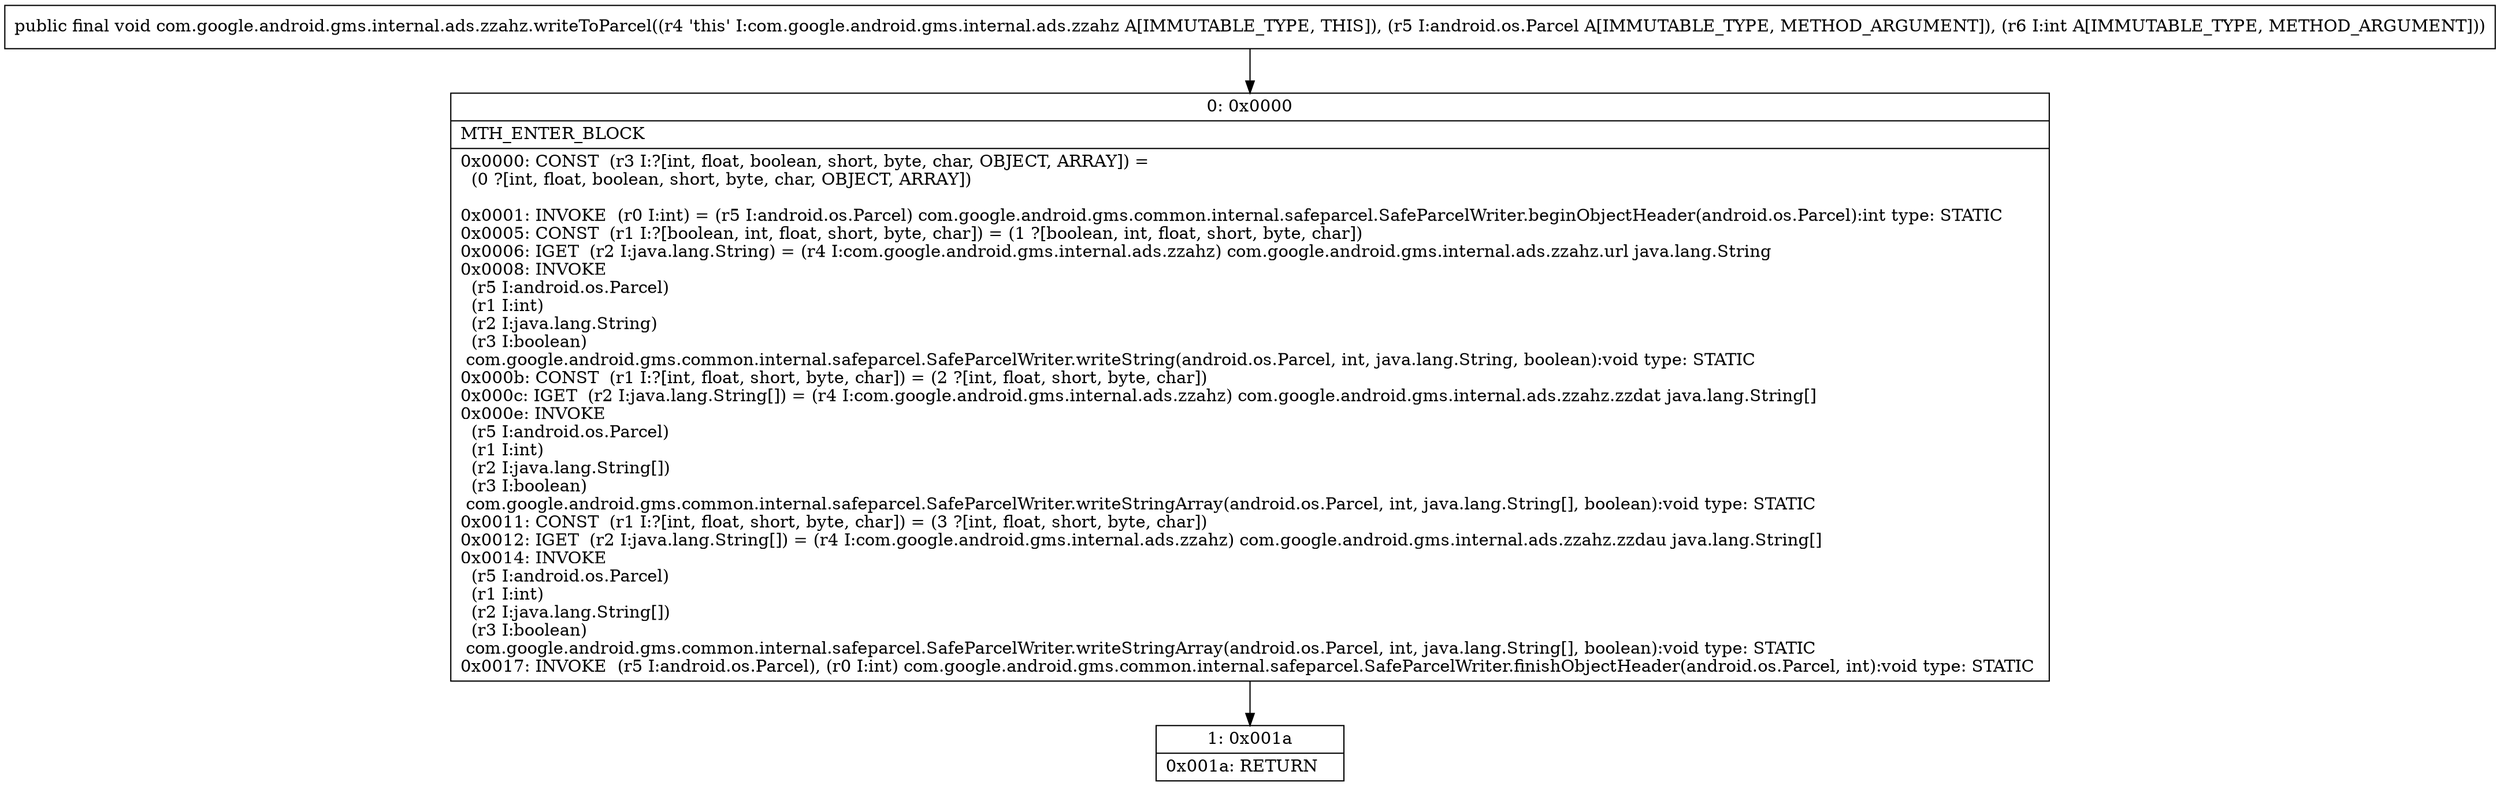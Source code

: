 digraph "CFG forcom.google.android.gms.internal.ads.zzahz.writeToParcel(Landroid\/os\/Parcel;I)V" {
Node_0 [shape=record,label="{0\:\ 0x0000|MTH_ENTER_BLOCK\l|0x0000: CONST  (r3 I:?[int, float, boolean, short, byte, char, OBJECT, ARRAY]) = \l  (0 ?[int, float, boolean, short, byte, char, OBJECT, ARRAY])\l \l0x0001: INVOKE  (r0 I:int) = (r5 I:android.os.Parcel) com.google.android.gms.common.internal.safeparcel.SafeParcelWriter.beginObjectHeader(android.os.Parcel):int type: STATIC \l0x0005: CONST  (r1 I:?[boolean, int, float, short, byte, char]) = (1 ?[boolean, int, float, short, byte, char]) \l0x0006: IGET  (r2 I:java.lang.String) = (r4 I:com.google.android.gms.internal.ads.zzahz) com.google.android.gms.internal.ads.zzahz.url java.lang.String \l0x0008: INVOKE  \l  (r5 I:android.os.Parcel)\l  (r1 I:int)\l  (r2 I:java.lang.String)\l  (r3 I:boolean)\l com.google.android.gms.common.internal.safeparcel.SafeParcelWriter.writeString(android.os.Parcel, int, java.lang.String, boolean):void type: STATIC \l0x000b: CONST  (r1 I:?[int, float, short, byte, char]) = (2 ?[int, float, short, byte, char]) \l0x000c: IGET  (r2 I:java.lang.String[]) = (r4 I:com.google.android.gms.internal.ads.zzahz) com.google.android.gms.internal.ads.zzahz.zzdat java.lang.String[] \l0x000e: INVOKE  \l  (r5 I:android.os.Parcel)\l  (r1 I:int)\l  (r2 I:java.lang.String[])\l  (r3 I:boolean)\l com.google.android.gms.common.internal.safeparcel.SafeParcelWriter.writeStringArray(android.os.Parcel, int, java.lang.String[], boolean):void type: STATIC \l0x0011: CONST  (r1 I:?[int, float, short, byte, char]) = (3 ?[int, float, short, byte, char]) \l0x0012: IGET  (r2 I:java.lang.String[]) = (r4 I:com.google.android.gms.internal.ads.zzahz) com.google.android.gms.internal.ads.zzahz.zzdau java.lang.String[] \l0x0014: INVOKE  \l  (r5 I:android.os.Parcel)\l  (r1 I:int)\l  (r2 I:java.lang.String[])\l  (r3 I:boolean)\l com.google.android.gms.common.internal.safeparcel.SafeParcelWriter.writeStringArray(android.os.Parcel, int, java.lang.String[], boolean):void type: STATIC \l0x0017: INVOKE  (r5 I:android.os.Parcel), (r0 I:int) com.google.android.gms.common.internal.safeparcel.SafeParcelWriter.finishObjectHeader(android.os.Parcel, int):void type: STATIC \l}"];
Node_1 [shape=record,label="{1\:\ 0x001a|0x001a: RETURN   \l}"];
MethodNode[shape=record,label="{public final void com.google.android.gms.internal.ads.zzahz.writeToParcel((r4 'this' I:com.google.android.gms.internal.ads.zzahz A[IMMUTABLE_TYPE, THIS]), (r5 I:android.os.Parcel A[IMMUTABLE_TYPE, METHOD_ARGUMENT]), (r6 I:int A[IMMUTABLE_TYPE, METHOD_ARGUMENT])) }"];
MethodNode -> Node_0;
Node_0 -> Node_1;
}

